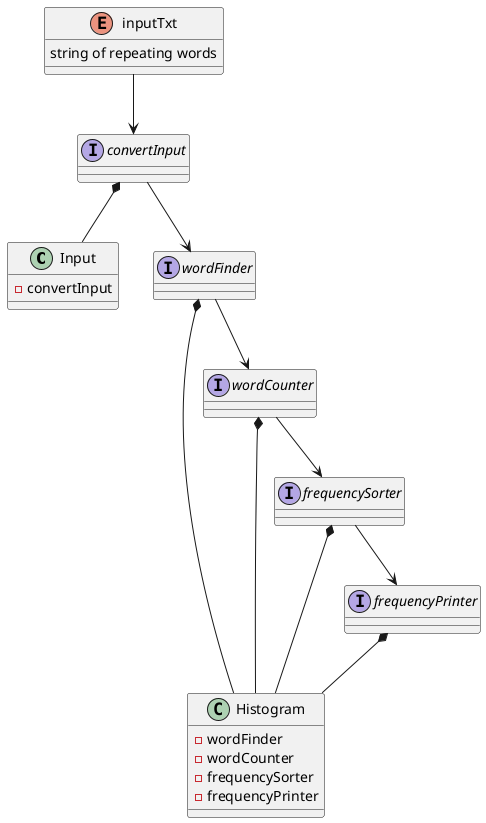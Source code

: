 @startuml
'https://plantuml.com/class-diagram

class Input{
-convertInput
}

interface convertInput

convertInput *-- Input

class Histogram{
-wordFinder
-wordCounter
-frequencySorter
-frequencyPrinter
}

interface wordFinder
interface wordCounter
interface frequencySorter
interface frequencyPrinter

wordFinder *-- Histogram
wordCounter *-- Histogram
frequencySorter *-- Histogram
frequencyPrinter *-- Histogram

enum inputTxt{
string of repeating words
}

inputTxt --> convertInput
convertInput --> wordFinder
wordFinder --> wordCounter
wordCounter --> frequencySorter
frequencySorter --> frequencyPrinter

@enduml